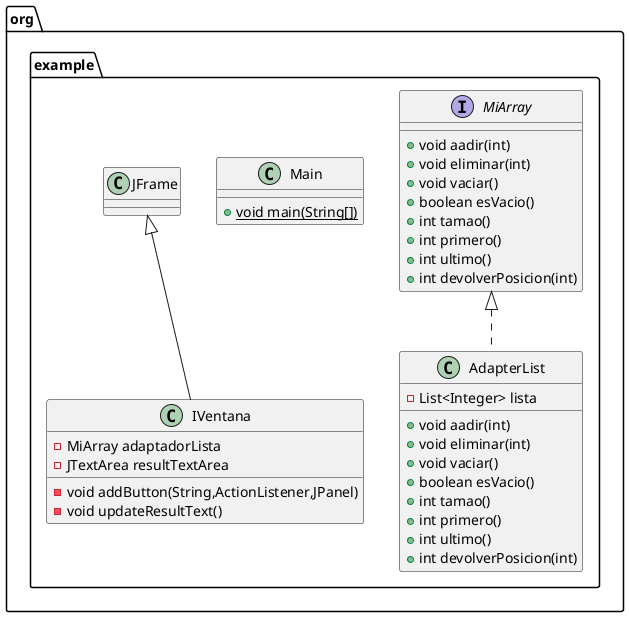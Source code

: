 @startuml
class org.example.AdapterList {
- List<Integer> lista
+ void aadir(int)
+ void eliminar(int)
+ void vaciar()
+ boolean esVacio()
+ int tamao()
+ int primero()
+ int ultimo()
+ int devolverPosicion(int)
}
interface org.example.MiArray {
+ void aadir(int)
+ void eliminar(int)
+ void vaciar()
+ boolean esVacio()
+ int tamao()
+ int primero()
+ int ultimo()
+ int devolverPosicion(int)
}
class org.example.IVentana {
- MiArray adaptadorLista
- JTextArea resultTextArea
- void addButton(String,ActionListener,JPanel)
- void updateResultText()
}
class org.example.Main {
+ {static} void main(String[])
}


org.example.MiArray <|.. org.example.AdapterList
org.example.JFrame <|-- org.example.IVentana
@enduml